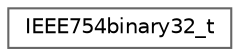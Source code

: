 digraph "Graphical Class Hierarchy"
{
 // LATEX_PDF_SIZE
  bgcolor="transparent";
  edge [fontname=Helvetica,fontsize=10,labelfontname=Helvetica,labelfontsize=10];
  node [fontname=Helvetica,fontsize=10,shape=box,height=0.2,width=0.4];
  rankdir="LR";
  Node0 [id="Node000000",label="IEEE754binary32_t",height=0.2,width=0.4,color="grey40", fillcolor="white", style="filled",URL="$db/d58/group___fractional_types.html#d3/d2c/union_i_e_e_e754binary32__t",tooltip="typedef for IEEE754 \"binary32\" float type internals"];
}
